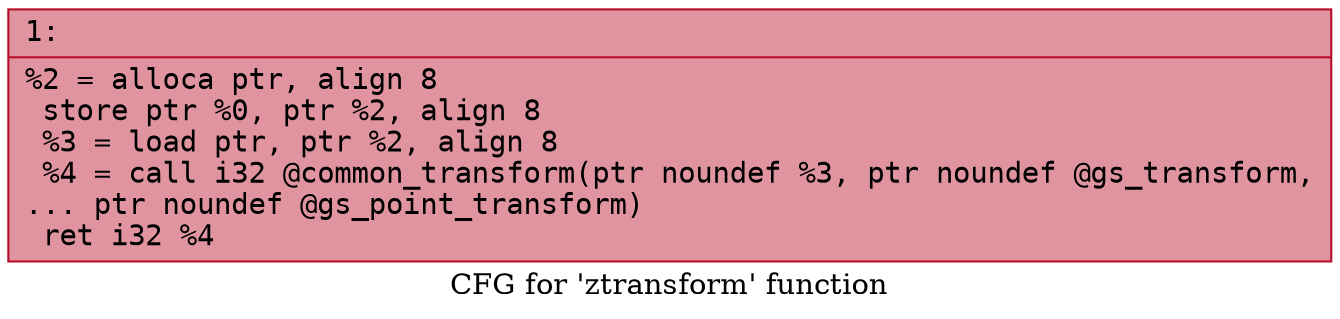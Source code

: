 digraph "CFG for 'ztransform' function" {
	label="CFG for 'ztransform' function";

	Node0x600001bd35c0 [shape=record,color="#b70d28ff", style=filled, fillcolor="#b70d2870" fontname="Courier",label="{1:\l|  %2 = alloca ptr, align 8\l  store ptr %0, ptr %2, align 8\l  %3 = load ptr, ptr %2, align 8\l  %4 = call i32 @common_transform(ptr noundef %3, ptr noundef @gs_transform,\l... ptr noundef @gs_point_transform)\l  ret i32 %4\l}"];
}
